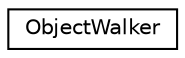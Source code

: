 digraph "Graphical Class Hierarchy"
{
 // LATEX_PDF_SIZE
  edge [fontname="Helvetica",fontsize="10",labelfontname="Helvetica",labelfontsize="10"];
  node [fontname="Helvetica",fontsize="10",shape=record];
  rankdir="LR";
  Node0 [label="ObjectWalker",height=0.2,width=0.4,color="black", fillcolor="white", style="filled",URL="$classObjectWalker.html",tooltip=" "];
}
